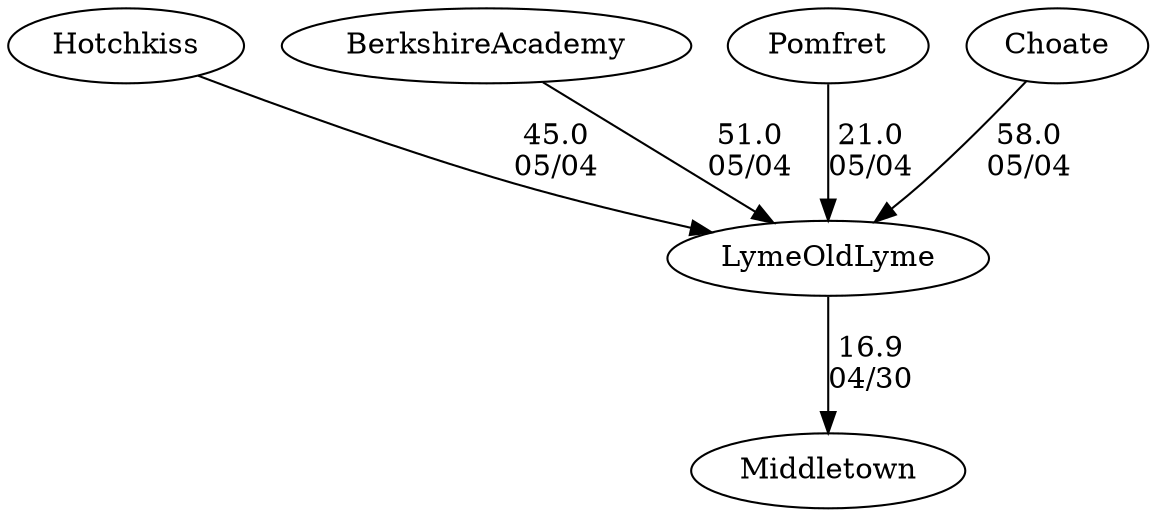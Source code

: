 digraph girls3foursLymeOldLyme {Middletown [URL="girls3foursLymeOldLymeMiddletown.html"];Hotchkiss [URL="girls3foursLymeOldLymeHotchkiss.html"];LymeOldLyme [URL="girls3foursLymeOldLymeLymeOldLyme.html"];BerkshireAcademy [URL="girls3foursLymeOldLymeBerkshireAcademy.html"];Pomfret [URL="girls3foursLymeOldLymePomfret.html"];Choate [URL="girls3foursLymeOldLymeChoate.html"];LymeOldLyme -> Middletown[label="16.9
04/30", weight="84", tooltip="NEIRA Boys & Girls Fours,Lyme/Old Lyme V Middletown			
Distance: 1500 Conditions: 7-11 mph cross tail wind. Waves challenging for 300-400 meters. Comments: It was a great day of racing. Lyme/Old Lyme was excited to host Middletown at our lake. 
For the B2V4 race Middletown put a 3rd boat in the race.
None", URL="https://www.row2k.com/results/resultspage.cfm?UID=CAD018DDC045C2C851D08C5626506B6F&cat=5", random="random"]; 
Choate -> LymeOldLyme[label="58.0
05/04", weight="42", tooltip="Founder's Day Regatta			
", URL="", random="random"]; 
BerkshireAcademy -> LymeOldLyme[label="51.0
05/04", weight="49", tooltip="Founder's Day Regatta			
", URL="", random="random"]; 
Pomfret -> LymeOldLyme[label="21.0
05/04", weight="79", tooltip="Founder's Day Regatta			
", URL="", random="random"]; 
Hotchkiss -> LymeOldLyme[label="45.0
05/04", weight="55", tooltip="Founder's Day Regatta			
", URL="", random="random"]}